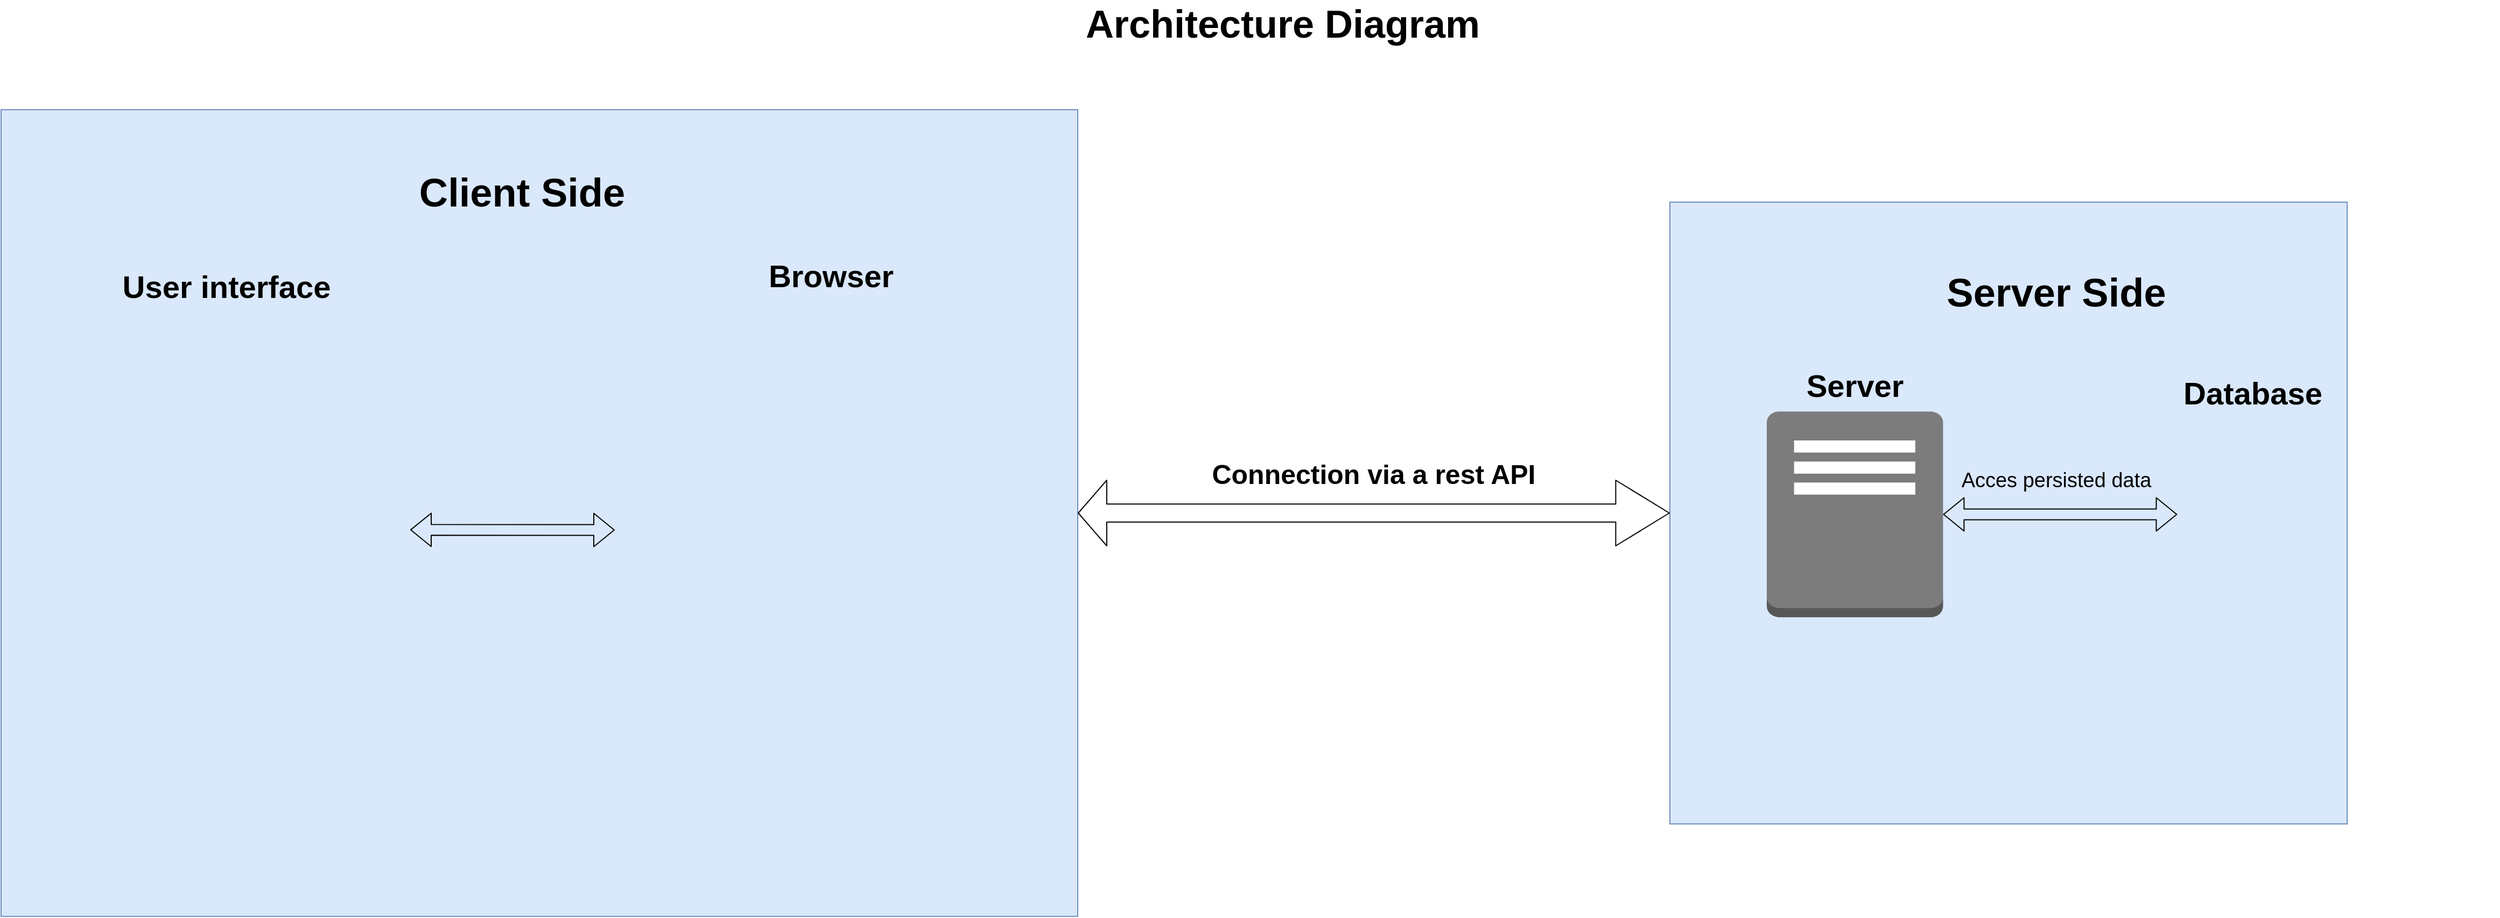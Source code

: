 <mxfile version="12.9.11" type="github">
  <diagram name="Page-1" id="74b105a0-9070-1c63-61bc-23e55f88626e">
    <mxGraphModel dx="2764" dy="1616" grid="1" gridSize="10" guides="1" tooltips="1" connect="1" arrows="1" fold="1" page="1" pageScale="1.5" pageWidth="1169" pageHeight="826" background="none" math="0" shadow="0">
      <root>
        <mxCell id="0" style=";html=1;" />
        <mxCell id="1" style=";html=1;" parent="0" />
        <mxCell id="ZWikligRBsuyGkA39ljw-20" value="" style="group" vertex="1" connectable="0" parent="1">
          <mxGeometry x="1800" y="300" width="1370" height="665" as="geometry" />
        </mxCell>
        <mxCell id="ZWikligRBsuyGkA39ljw-2" value="" style="rounded=0;whiteSpace=wrap;html=1;fillColor=#dae8fc;strokeColor=#6c8ebf;" vertex="1" parent="ZWikligRBsuyGkA39ljw-20">
          <mxGeometry x="600" y="55.96" width="629.06" height="578.07" as="geometry" />
        </mxCell>
        <mxCell id="ZWikligRBsuyGkA39ljw-1" value="" style="shape=image;html=1;verticalAlign=top;verticalLabelPosition=bottom;labelBackgroundColor=#ffffff;imageAspect=0;aspect=fixed;image=https://cdn4.iconfinder.com/data/icons/imod/128/Harware/iDatabase.png;rotation=0;" vertex="1" parent="ZWikligRBsuyGkA39ljw-20">
          <mxGeometry x="1071.233" y="281.847" width="128.849" height="128.849" as="geometry" />
        </mxCell>
        <mxCell id="ZWikligRBsuyGkA39ljw-7" value="" style="outlineConnect=0;dashed=0;verticalLabelPosition=bottom;verticalAlign=top;align=center;html=1;shape=mxgraph.aws3.traditional_server;fillColor=#7D7C7C;gradientColor=none;" vertex="1" parent="ZWikligRBsuyGkA39ljw-20">
          <mxGeometry x="689.997" y="250.648" width="163.711" height="191.242" as="geometry" />
        </mxCell>
        <mxCell id="ZWikligRBsuyGkA39ljw-12" value="" style="shape=flexArrow;endArrow=classic;startArrow=classic;html=1;exitX=0;exitY=0.5;exitDx=0;exitDy=0;entryX=1;entryY=0.5;entryDx=0;entryDy=0;entryPerimeter=0;" edge="1" parent="ZWikligRBsuyGkA39ljw-20" source="ZWikligRBsuyGkA39ljw-1" target="ZWikligRBsuyGkA39ljw-7">
          <mxGeometry width="50" height="50" relative="1" as="geometry">
            <mxPoint x="1290.755" y="129.818" as="sourcePoint" />
            <mxPoint x="1385.535" y="34.197" as="targetPoint" />
          </mxGeometry>
        </mxCell>
        <mxCell id="ZWikligRBsuyGkA39ljw-14" value="&lt;font style=&quot;font-size: 29px&quot;&gt;&lt;b&gt;Database&lt;/b&gt;&lt;/font&gt;" style="text;html=1;strokeColor=none;fillColor=none;align=center;verticalAlign=middle;whiteSpace=wrap;rounded=0;" vertex="1" parent="ZWikligRBsuyGkA39ljw-20">
          <mxGeometry x="1130" y="225.44" width="22.89" height="17.39" as="geometry" />
        </mxCell>
        <mxCell id="ZWikligRBsuyGkA39ljw-15" value="&lt;font style=&quot;font-size: 29px&quot;&gt;&lt;b&gt;Server&lt;/b&gt;&lt;/font&gt;" style="text;html=1;strokeColor=none;fillColor=none;align=center;verticalAlign=middle;whiteSpace=wrap;rounded=0;" vertex="1" parent="ZWikligRBsuyGkA39ljw-20">
          <mxGeometry x="754.62" y="162.039" width="34.465" height="130.392" as="geometry" />
        </mxCell>
        <mxCell id="ZWikligRBsuyGkA39ljw-18" value="&lt;font style=&quot;font-size: 19px&quot;&gt;Acces persisted data&lt;/font&gt;" style="text;html=1;strokeColor=none;fillColor=none;align=center;verticalAlign=middle;whiteSpace=wrap;rounded=0;" vertex="1" parent="ZWikligRBsuyGkA39ljw-20">
          <mxGeometry x="862.09" y="249.34" width="193.96" height="130.39" as="geometry" />
        </mxCell>
        <mxCell id="ZWikligRBsuyGkA39ljw-19" value="&lt;font style=&quot;font-size: 37px&quot;&gt;&lt;b&gt;Server Side&lt;/b&gt;&lt;/font&gt;" style="text;html=1;strokeColor=none;fillColor=none;align=center;verticalAlign=middle;whiteSpace=wrap;rounded=0;" vertex="1" parent="ZWikligRBsuyGkA39ljw-20">
          <mxGeometry x="844.901" y="132.038" width="228.333" height="17.386" as="geometry" />
        </mxCell>
        <mxCell id="ZWikligRBsuyGkA39ljw-28" value="&lt;font style=&quot;font-size: 25px&quot;&gt;&lt;b&gt;Connection via a rest API&lt;/b&gt;&lt;/font&gt;" style="text;html=1;strokeColor=none;fillColor=none;align=center;verticalAlign=middle;whiteSpace=wrap;rounded=0;" vertex="1" parent="ZWikligRBsuyGkA39ljw-20">
          <mxGeometry x="120" y="290" width="410" height="35" as="geometry" />
        </mxCell>
        <mxCell id="10b056a9c633e61c-30" value="&lt;font style=&quot;font-size: 36px&quot;&gt;Architecture Diagram&lt;/font&gt;" style="text;strokeColor=none;fillColor=none;html=1;fontSize=24;fontStyle=1;verticalAlign=middle;align=center;" parent="1" vertex="1">
          <mxGeometry x="1360" y="170" width="1360" height="40" as="geometry" />
        </mxCell>
        <mxCell id="ZWikligRBsuyGkA39ljw-23" value="" style="rounded=0;whiteSpace=wrap;html=1;fillColor=#dae8fc;strokeColor=#6c8ebf;" vertex="1" parent="1">
          <mxGeometry x="850" y="270" width="1000" height="750" as="geometry" />
        </mxCell>
        <mxCell id="ZWikligRBsuyGkA39ljw-24" value="" style="shape=image;html=1;verticalAlign=top;verticalLabelPosition=bottom;labelBackgroundColor=#ffffff;imageAspect=0;aspect=fixed;image=https://cdn0.iconfinder.com/data/icons/internet-line/512/Internet_Line-20-128.png" vertex="1" parent="1">
          <mxGeometry x="1420" y="460" width="402" height="402" as="geometry" />
        </mxCell>
        <mxCell id="ZWikligRBsuyGkA39ljw-25" value="&lt;span style=&quot;font-size: 37px&quot;&gt;&lt;b&gt;Client Side&lt;/b&gt;&lt;/span&gt;" style="text;html=1;strokeColor=none;fillColor=none;align=center;verticalAlign=middle;whiteSpace=wrap;rounded=0;" vertex="1" parent="1">
          <mxGeometry x="1220.0" y="300" width="228.33" height="95.62" as="geometry" />
        </mxCell>
        <mxCell id="ZWikligRBsuyGkA39ljw-26" value="&lt;span style=&quot;font-size: 29px&quot;&gt;&lt;b&gt;Browser&lt;/b&gt;&lt;/span&gt;" style="text;html=1;strokeColor=none;fillColor=none;align=center;verticalAlign=middle;whiteSpace=wrap;rounded=0;" vertex="1" parent="1">
          <mxGeometry x="1603.77" y="359.999" width="34.465" height="130.392" as="geometry" />
        </mxCell>
        <mxCell id="ZWikligRBsuyGkA39ljw-27" value="" style="shape=flexArrow;endArrow=classic;startArrow=classic;html=1;exitX=1;exitY=0.5;exitDx=0;exitDy=0;entryX=0;entryY=0.5;entryDx=0;entryDy=0;startWidth=43.333;startSize=8.483;endWidth=43.333;endSize=16.267;width=16.667;" edge="1" parent="1" source="ZWikligRBsuyGkA39ljw-23" target="ZWikligRBsuyGkA39ljw-2">
          <mxGeometry width="50" height="50" relative="1" as="geometry">
            <mxPoint x="1360" y="720" as="sourcePoint" />
            <mxPoint x="1410" y="670" as="targetPoint" />
          </mxGeometry>
        </mxCell>
        <mxCell id="ZWikligRBsuyGkA39ljw-29" value="" style="shape=image;html=1;verticalAlign=top;verticalLabelPosition=bottom;labelBackgroundColor=#ffffff;imageAspect=0;aspect=fixed;image=https://cdn2.iconfinder.com/data/icons/circle-icons-1/64/browser-128.png" vertex="1" parent="1">
          <mxGeometry x="890" y="490.39" width="340" height="340" as="geometry" />
        </mxCell>
        <mxCell id="ZWikligRBsuyGkA39ljw-34" value="&lt;span style=&quot;font-size: 29px&quot;&gt;&lt;b&gt;User interface&lt;/b&gt;&lt;/span&gt;" style="text;html=1;strokeColor=none;fillColor=none;align=center;verticalAlign=middle;whiteSpace=wrap;rounded=0;" vertex="1" parent="1">
          <mxGeometry x="951.39" y="370" width="217.23" height="130.39" as="geometry" />
        </mxCell>
        <mxCell id="ZWikligRBsuyGkA39ljw-38" value="" style="shape=flexArrow;endArrow=classic;startArrow=classic;html=1;" edge="1" parent="1" source="ZWikligRBsuyGkA39ljw-24" target="ZWikligRBsuyGkA39ljw-29">
          <mxGeometry width="50" height="50" relative="1" as="geometry">
            <mxPoint x="2881.233" y="656.272" as="sourcePoint" />
            <mxPoint x="2663.708" y="656.269" as="targetPoint" />
          </mxGeometry>
        </mxCell>
      </root>
    </mxGraphModel>
  </diagram>
</mxfile>
